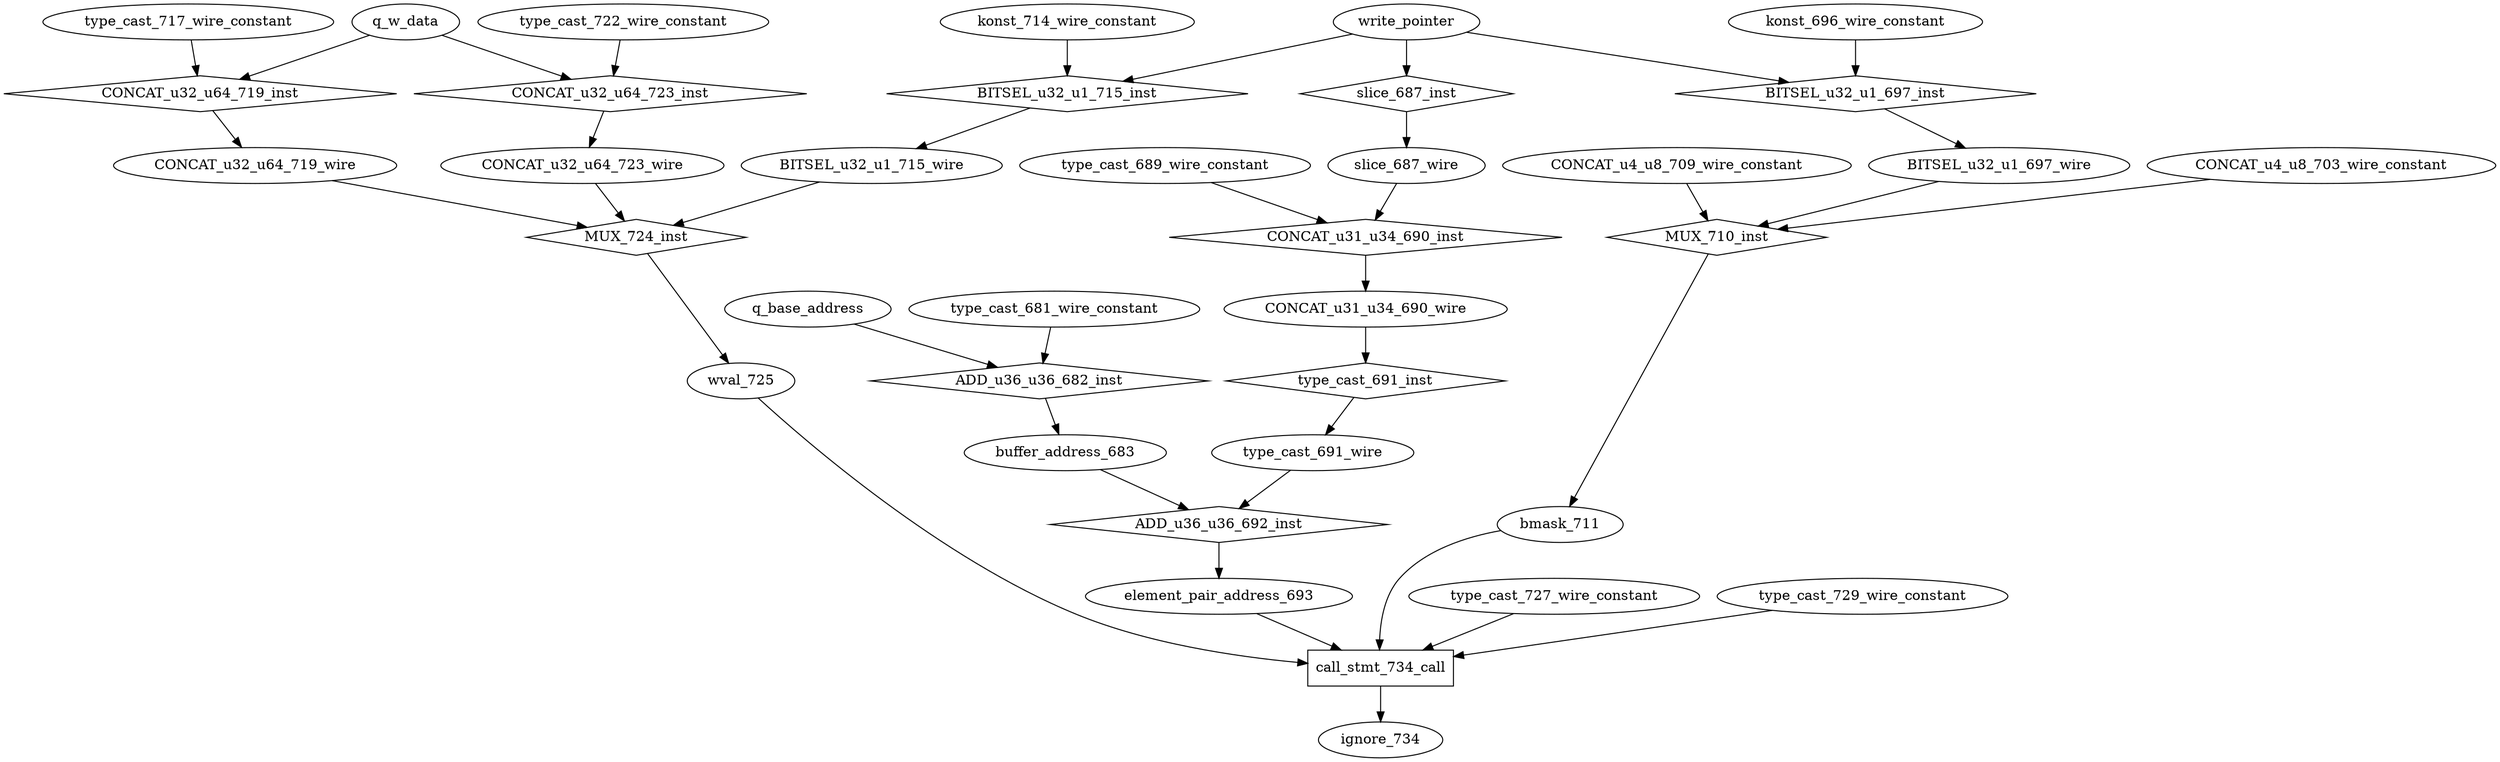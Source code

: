 digraph data_path {
  BITSEL_u32_u1_697_wire [shape=ellipse];
  BITSEL_u32_u1_715_wire [shape=ellipse];
  CONCAT_u31_u34_690_wire [shape=ellipse];
  CONCAT_u32_u64_719_wire [shape=ellipse];
  CONCAT_u32_u64_723_wire [shape=ellipse];
  CONCAT_u4_u8_703_wire_constant [shape=ellipse];
  CONCAT_u4_u8_709_wire_constant [shape=ellipse];
  bmask_711 [shape=ellipse];
  buffer_address_683 [shape=ellipse];
  element_pair_address_693 [shape=ellipse];
  ignore_734 [shape=ellipse];
  konst_696_wire_constant [shape=ellipse];
  konst_714_wire_constant [shape=ellipse];
  slice_687_wire [shape=ellipse];
  type_cast_681_wire_constant [shape=ellipse];
  type_cast_689_wire_constant [shape=ellipse];
  type_cast_691_wire [shape=ellipse];
  type_cast_717_wire_constant [shape=ellipse];
  type_cast_722_wire_constant [shape=ellipse];
  type_cast_727_wire_constant [shape=ellipse];
  type_cast_729_wire_constant [shape=ellipse];
  wval_725 [shape=ellipse];
  ADD_u36_u36_682_inst [shape=diamond];
q_base_address  -> ADD_u36_u36_682_inst;
type_cast_681_wire_constant  -> ADD_u36_u36_682_inst;
ADD_u36_u36_682_inst -> buffer_address_683;
  ADD_u36_u36_692_inst [shape=diamond];
buffer_address_683  -> ADD_u36_u36_692_inst;
type_cast_691_wire  -> ADD_u36_u36_692_inst;
ADD_u36_u36_692_inst -> element_pair_address_693;
  BITSEL_u32_u1_697_inst [shape=diamond];
write_pointer  -> BITSEL_u32_u1_697_inst;
konst_696_wire_constant  -> BITSEL_u32_u1_697_inst;
BITSEL_u32_u1_697_inst -> BITSEL_u32_u1_697_wire;
  BITSEL_u32_u1_715_inst [shape=diamond];
write_pointer  -> BITSEL_u32_u1_715_inst;
konst_714_wire_constant  -> BITSEL_u32_u1_715_inst;
BITSEL_u32_u1_715_inst -> BITSEL_u32_u1_715_wire;
  CONCAT_u31_u34_690_inst [shape=diamond];
slice_687_wire  -> CONCAT_u31_u34_690_inst;
type_cast_689_wire_constant  -> CONCAT_u31_u34_690_inst;
CONCAT_u31_u34_690_inst -> CONCAT_u31_u34_690_wire;
  CONCAT_u32_u64_719_inst [shape=diamond];
type_cast_717_wire_constant  -> CONCAT_u32_u64_719_inst;
q_w_data  -> CONCAT_u32_u64_719_inst;
CONCAT_u32_u64_719_inst -> CONCAT_u32_u64_719_wire;
  CONCAT_u32_u64_723_inst [shape=diamond];
q_w_data  -> CONCAT_u32_u64_723_inst;
type_cast_722_wire_constant  -> CONCAT_u32_u64_723_inst;
CONCAT_u32_u64_723_inst -> CONCAT_u32_u64_723_wire;
  MUX_710_inst [shape=diamond];
BITSEL_u32_u1_697_wire  -> MUX_710_inst;
CONCAT_u4_u8_703_wire_constant  -> MUX_710_inst;
CONCAT_u4_u8_709_wire_constant  -> MUX_710_inst;
MUX_710_inst -> bmask_711;
  MUX_724_inst [shape=diamond];
BITSEL_u32_u1_715_wire  -> MUX_724_inst;
CONCAT_u32_u64_719_wire  -> MUX_724_inst;
CONCAT_u32_u64_723_wire  -> MUX_724_inst;
MUX_724_inst -> wval_725;
  call_stmt_734_call [shape=rectangle];
type_cast_727_wire_constant  -> call_stmt_734_call;
type_cast_729_wire_constant  -> call_stmt_734_call;
bmask_711  -> call_stmt_734_call;
element_pair_address_693  -> call_stmt_734_call;
wval_725  -> call_stmt_734_call;
call_stmt_734_call -> ignore_734;
  slice_687_inst [shape=diamond];
write_pointer  -> slice_687_inst;
slice_687_inst -> slice_687_wire;
  type_cast_691_inst [shape=diamond];
CONCAT_u31_u34_690_wire  -> type_cast_691_inst;
type_cast_691_inst -> type_cast_691_wire;
}

